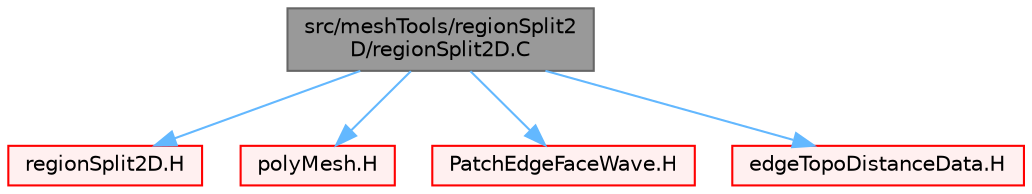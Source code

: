 digraph "src/meshTools/regionSplit2D/regionSplit2D.C"
{
 // LATEX_PDF_SIZE
  bgcolor="transparent";
  edge [fontname=Helvetica,fontsize=10,labelfontname=Helvetica,labelfontsize=10];
  node [fontname=Helvetica,fontsize=10,shape=box,height=0.2,width=0.4];
  Node1 [id="Node000001",label="src/meshTools/regionSplit2\lD/regionSplit2D.C",height=0.2,width=0.4,color="gray40", fillcolor="grey60", style="filled", fontcolor="black",tooltip=" "];
  Node1 -> Node2 [id="edge1_Node000001_Node000002",color="steelblue1",style="solid",tooltip=" "];
  Node2 [id="Node000002",label="regionSplit2D.H",height=0.2,width=0.4,color="red", fillcolor="#FFF0F0", style="filled",URL="$regionSplit2D_8H.html",tooltip=" "];
  Node1 -> Node224 [id="edge2_Node000001_Node000224",color="steelblue1",style="solid",tooltip=" "];
  Node224 [id="Node000224",label="polyMesh.H",height=0.2,width=0.4,color="red", fillcolor="#FFF0F0", style="filled",URL="$polyMesh_8H.html",tooltip=" "];
  Node1 -> Node286 [id="edge3_Node000001_Node000286",color="steelblue1",style="solid",tooltip=" "];
  Node286 [id="Node000286",label="PatchEdgeFaceWave.H",height=0.2,width=0.4,color="red", fillcolor="#FFF0F0", style="filled",URL="$PatchEdgeFaceWave_8H.html",tooltip=" "];
  Node1 -> Node289 [id="edge4_Node000001_Node000289",color="steelblue1",style="solid",tooltip=" "];
  Node289 [id="Node000289",label="edgeTopoDistanceData.H",height=0.2,width=0.4,color="red", fillcolor="#FFF0F0", style="filled",URL="$edgeTopoDistanceData_8H.html",tooltip=" "];
}
